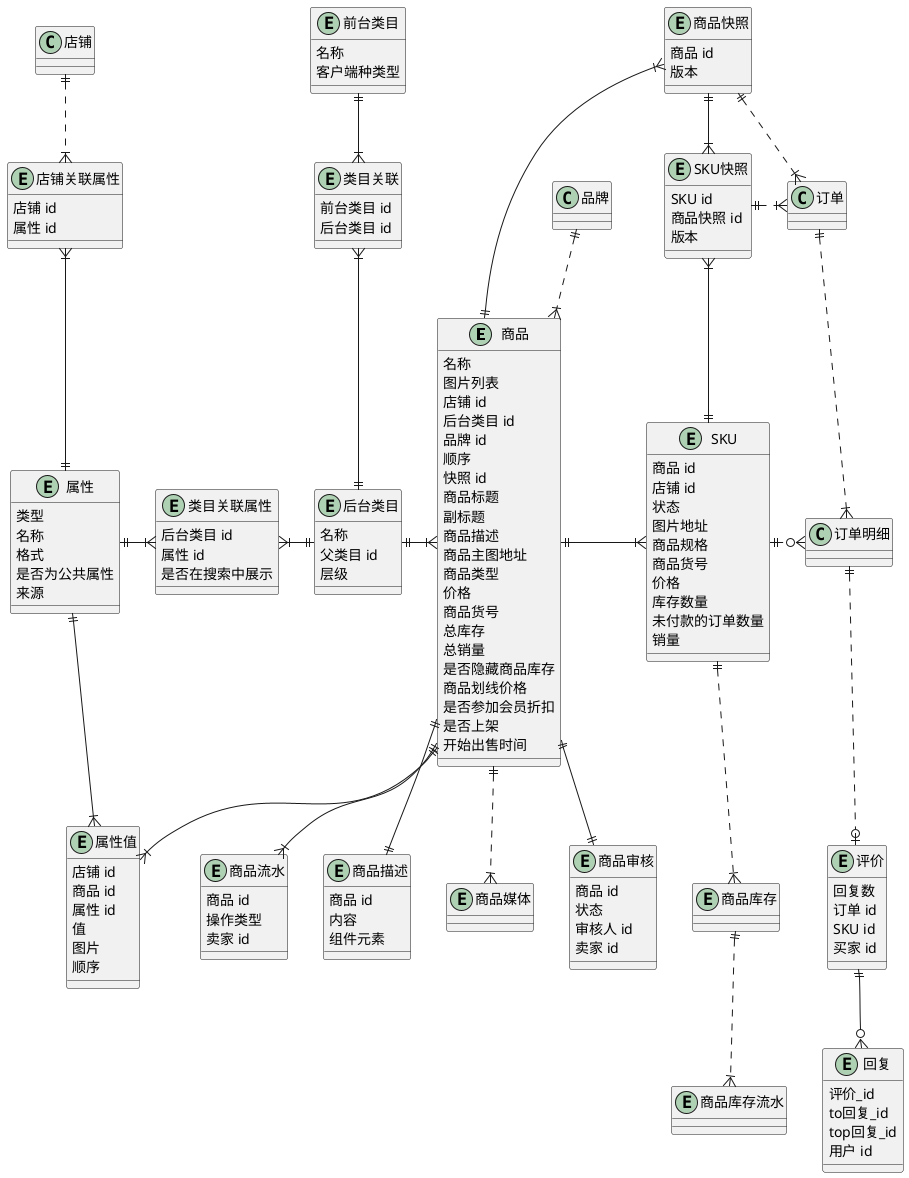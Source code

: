 @startuml 商品UML

' ==================== 商品 ====================
entity 商品 {
    名称
    图片列表
    店铺 id
    后台类目 id
    品牌 id
    顺序
    快照 id
    商品标题
    ' 分享链接时显示
    副标题
    商品描述
    商品主图地址
'   0：普通商品（物流发货）
'   3：UMP降价拍
'   5：外卖商品
'   10：分销商品
'   20：会员卡商品
'   21：礼品卡商品
'   22：团购券
'   25：批发商品
'   30：收银台商品
'   31：知识付费商品
'   35：酒店商品（无需物流）
'   40：美业商品
'   60：虚拟商品（无需物流）
'   61：电子卡券（无需物流）
    商品类型
    价格
    ' 商家为商品设置的外部编号
    商品货号
    ' 基于 sku 的库存数量累加
    总库存
    总销量
    ' 0 - 显示库存（默认）
    ' 1 - 不显示库存
    是否隐藏商品库存
    ' 可以自定义。例如 促销价：888
    ' 商品没有优惠的情况下，划线价在商品详情会以划线形式显示。
    商品划线价格
    ' 0 - 不参加会员折扣
    ' 1 - 参加会员折扣（默认）
    是否参加会员折扣
    是否上架
    开始出售时间
}
' 基础类目
' 面向商家或供应链人员，不会轻易变更。
' 如果类目下挂载有商品，就不能删除或作废。
' 层次一般三层或四层，商品必须挂载于叶子类目下。
entity 后台类目 {
    名称
    父类目 id
    层级
}
' 组合类目
' 面向可买家，随时变动，定时生效。
' 可支持不同客户端的设置，不同客户端的用户群体有差异
' 前台类目对应后台的叶子类目和某项属性的组合。例如分类时选择奶粉中的1段、2段、3段等属性组成类目。
entity 前台类目 {
    名称
    客户端种类型
}
' 前台类目：后台类目 = n：n
entity 类目关联 {
    前台类目 id
    后台类目 id
}
entity 商品审核 {
    商品 id
    状态
    审核人 id
    卖家 id
}
entity 商品流水 {
    商品 id
    操作类型
    卖家 id
}
entity 商品描述 {
    商品 id
    ' 富文本，字数要大于5个字符，小于25000个字符 ，受违禁词控制
    内容
    组件元素
}
entity 商品媒体 {
    ' 暂不做
}

商品 }|.u.|| 品牌
后台类目 ||-|{ 商品
前台类目 ||--|{ 类目关联
类目关联 }|--|| 后台类目
商品 ||--|| 商品审核
商品 ||--|{ 商品流水
商品 ||--|| 商品描述
商品 ||..|{ 商品媒体


' ==================== 订单 ====================
entity SKU {
    商品 id
    店铺 id
    状态
    图片地址
    商品规格
    ' 商家为商品设置的外部编号
    商品货号
    价格
    库存数量
    ' 商品在付款减库存的状态下，该 SKU 上未付款的订单数量
    未付款的订单数量
    销量
    ' 是否锁定
}
entity 商品库存 {
    ' 暂不做
}
entity 商品库存流水 {
    ' 暂不做
}
entity 商品快照 {
    商品 id
    版本
}
entity SKU快照 {
    SKU id
    商品快照 id
    版本
}

商品 ||-|{ SKU
SKU ||..|{ 商品库存
商品库存 ||..|{ 商品库存流水
SKU ||.o{ 订单明细
' 快照
SKU ||-u-|{ SKU快照
SKU快照 ||.|{ 订单
商品快照 ||--|{ SKU快照
商品 ||-u-|{ 商品快照
商品快照 ||.|{ 订单

' ==================== 属性 ====================
' 展示某个类目下的当前店铺持有的属性
entity 属性 {
    ' 销售属性/关键属性/非关键属性
    类型
    名称
    ' 选项、文本、数值、百分比
    格式
    ' 添加商品时一定会展示
    是否为公共属性
    ' 系统生成/商家自定义
    来源
}
' 类目自带属性
entity 类目关联属性 {
    后台类目 id
    属性 id
    是否在搜索中展示
}
entity 属性值 {
    店铺 id
    商品 id
    属性 id
    值
    图片
    顺序
}
' 店铺自定义属性
entity 店铺关联属性 {
    店铺 id
    属性 id
}

属性 ||-|{ 类目关联属性
类目关联属性 }|-|| 后台类目
属性 ||--|{ 属性值
商品 ||--|{ 属性值
店铺 ||..|{ 店铺关联属性
店铺关联属性 }|--|| 属性


' ==================== 评价 ====================
entity 评价 {
    回复数
    订单 id
    SKU id
    买家 id
}
entity 回复 {
    评价_id
    to回复_id
    top回复_id
    用户 id
}


评价 |o.u.|| 订单明细
订单明细 }|.u.|| 订单
评价 ||--o{ 回复

@enduml